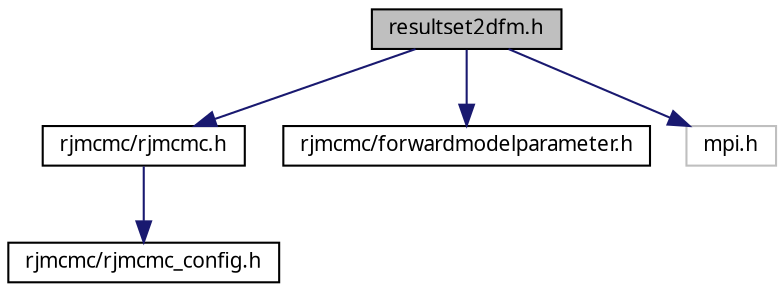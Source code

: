 digraph "resultset2dfm.h"
{
  edge [fontname="FreeSans.ttf",fontsize="10",labelfontname="FreeSans.ttf",labelfontsize="10"];
  node [fontname="FreeSans.ttf",fontsize="10",shape=record];
  Node1 [label="resultset2dfm.h",height=0.2,width=0.4,color="black", fillcolor="grey75", style="filled", fontcolor="black"];
  Node1 -> Node2 [color="midnightblue",fontsize="10",style="solid"];
  Node2 [label="rjmcmc/rjmcmc.h",height=0.2,width=0.4,color="black", fillcolor="white", style="filled",URL="$rjmcmc_8h.html"];
  Node2 -> Node3 [color="midnightblue",fontsize="10",style="solid"];
  Node3 [label="rjmcmc/rjmcmc_config.h",height=0.2,width=0.4,color="black", fillcolor="white", style="filled",URL="$rjmcmc__config_8h.html"];
  Node1 -> Node4 [color="midnightblue",fontsize="10",style="solid"];
  Node4 [label="rjmcmc/forwardmodelparameter.h",height=0.2,width=0.4,color="black", fillcolor="white", style="filled",URL="$forwardmodelparameter_8h.html"];
  Node1 -> Node5 [color="midnightblue",fontsize="10",style="solid"];
  Node5 [label="mpi.h",height=0.2,width=0.4,color="grey75", fillcolor="white", style="filled"];
}
